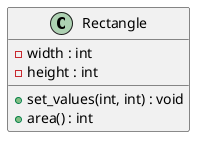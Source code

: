 @startuml

class Rectangle {
	-width : int
	-height : int
	+set_values(int, int) : void
	+area() : int
}

@enduml